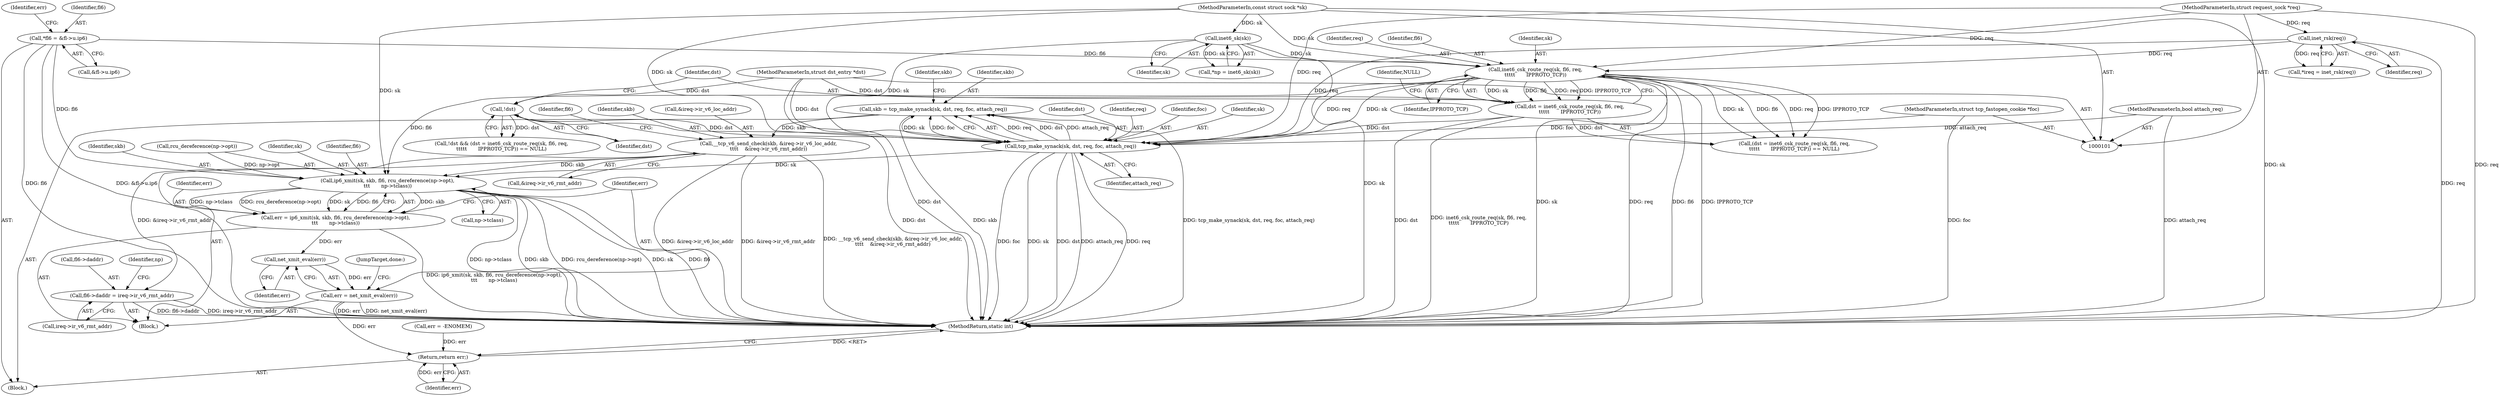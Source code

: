 digraph "0_linux_45f6fad84cc305103b28d73482b344d7f5b76f39_16@API" {
"1000159" [label="(Call,__tcp_v6_send_check(skb, &ireq->ir_v6_loc_addr,\n\t\t\t\t    &ireq->ir_v6_rmt_addr))"];
"1000148" [label="(Call,skb = tcp_make_synack(sk, dst, req, foc, attach_req))"];
"1000150" [label="(Call,tcp_make_synack(sk, dst, req, foc, attach_req))"];
"1000141" [label="(Call,inet6_csk_route_req(sk, fl6, req,\n\t\t\t\t\t       IPPROTO_TCP))"];
"1000117" [label="(Call,inet6_sk(sk))"];
"1000102" [label="(MethodParameterIn,const struct sock *sk)"];
"1000120" [label="(Call,*fl6 = &fl->u.ip6)"];
"1000112" [label="(Call,inet_rsk(req))"];
"1000105" [label="(MethodParameterIn,struct request_sock *req)"];
"1000139" [label="(Call,dst = inet6_csk_route_req(sk, fl6, req,\n\t\t\t\t\t       IPPROTO_TCP))"];
"1000103" [label="(MethodParameterIn,struct dst_entry *dst)"];
"1000136" [label="(Call,!dst)"];
"1000106" [label="(MethodParameterIn,struct tcp_fastopen_cookie *foc)"];
"1000107" [label="(MethodParameterIn,bool attach_req)"];
"1000169" [label="(Call,fl6->daddr = ireq->ir_v6_rmt_addr)"];
"1000195" [label="(Call,ip6_xmit(sk, skb, fl6, rcu_dereference(np->opt),\n\t\t\t       np->tclass))"];
"1000193" [label="(Call,err = ip6_xmit(sk, skb, fl6, rcu_dereference(np->opt),\n\t\t\t       np->tclass))"];
"1000208" [label="(Call,net_xmit_eval(err))"];
"1000206" [label="(Call,err = net_xmit_eval(err))"];
"1000211" [label="(Return,return err;)"];
"1000209" [label="(Identifier,err)"];
"1000173" [label="(Call,ireq->ir_v6_rmt_addr)"];
"1000143" [label="(Identifier,fl6)"];
"1000161" [label="(Call,&ireq->ir_v6_loc_addr)"];
"1000194" [label="(Identifier,err)"];
"1000137" [label="(Identifier,dst)"];
"1000150" [label="(Call,tcp_make_synack(sk, dst, req, foc, attach_req))"];
"1000141" [label="(Call,inet6_csk_route_req(sk, fl6, req,\n\t\t\t\t\t       IPPROTO_TCP))"];
"1000118" [label="(Identifier,sk)"];
"1000210" [label="(JumpTarget,done:)"];
"1000195" [label="(Call,ip6_xmit(sk, skb, fl6, rcu_dereference(np->opt),\n\t\t\t       np->tclass))"];
"1000203" [label="(Call,np->tclass)"];
"1000155" [label="(Identifier,attach_req)"];
"1000152" [label="(Identifier,dst)"];
"1000115" [label="(Call,*np = inet6_sk(sk))"];
"1000212" [label="(Identifier,err)"];
"1000159" [label="(Call,__tcp_v6_send_check(skb, &ireq->ir_v6_loc_addr,\n\t\t\t\t    &ireq->ir_v6_rmt_addr))"];
"1000198" [label="(Identifier,fl6)"];
"1000142" [label="(Identifier,sk)"];
"1000120" [label="(Call,*fl6 = &fl->u.ip6)"];
"1000105" [label="(MethodParameterIn,struct request_sock *req)"];
"1000110" [label="(Call,*ireq = inet_rsk(req))"];
"1000140" [label="(Identifier,dst)"];
"1000145" [label="(Identifier,IPPROTO_TCP)"];
"1000171" [label="(Identifier,fl6)"];
"1000211" [label="(Return,return err;)"];
"1000138" [label="(Call,(dst = inet6_csk_route_req(sk, fl6, req,\n\t\t\t\t\t       IPPROTO_TCP)) == NULL)"];
"1000157" [label="(Identifier,skb)"];
"1000108" [label="(Block,)"];
"1000197" [label="(Identifier,skb)"];
"1000144" [label="(Identifier,req)"];
"1000130" [label="(Call,err = -ENOMEM)"];
"1000207" [label="(Identifier,err)"];
"1000199" [label="(Call,rcu_dereference(np->opt))"];
"1000117" [label="(Call,inet6_sk(sk))"];
"1000213" [label="(MethodReturn,static int)"];
"1000107" [label="(MethodParameterIn,bool attach_req)"];
"1000135" [label="(Call,!dst && (dst = inet6_csk_route_req(sk, fl6, req,\n\t\t\t\t\t       IPPROTO_TCP)) == NULL)"];
"1000103" [label="(MethodParameterIn,struct dst_entry *dst)"];
"1000146" [label="(Identifier,NULL)"];
"1000106" [label="(MethodParameterIn,struct tcp_fastopen_cookie *foc)"];
"1000112" [label="(Call,inet_rsk(req))"];
"1000121" [label="(Identifier,fl6)"];
"1000170" [label="(Call,fl6->daddr)"];
"1000139" [label="(Call,dst = inet6_csk_route_req(sk, fl6, req,\n\t\t\t\t\t       IPPROTO_TCP))"];
"1000158" [label="(Block,)"];
"1000196" [label="(Identifier,sk)"];
"1000206" [label="(Call,err = net_xmit_eval(err))"];
"1000148" [label="(Call,skb = tcp_make_synack(sk, dst, req, foc, attach_req))"];
"1000149" [label="(Identifier,skb)"];
"1000153" [label="(Identifier,req)"];
"1000102" [label="(MethodParameterIn,const struct sock *sk)"];
"1000113" [label="(Identifier,req)"];
"1000154" [label="(Identifier,foc)"];
"1000122" [label="(Call,&fl->u.ip6)"];
"1000208" [label="(Call,net_xmit_eval(err))"];
"1000160" [label="(Identifier,skb)"];
"1000179" [label="(Identifier,np)"];
"1000193" [label="(Call,err = ip6_xmit(sk, skb, fl6, rcu_dereference(np->opt),\n\t\t\t       np->tclass))"];
"1000131" [label="(Identifier,err)"];
"1000151" [label="(Identifier,sk)"];
"1000169" [label="(Call,fl6->daddr = ireq->ir_v6_rmt_addr)"];
"1000165" [label="(Call,&ireq->ir_v6_rmt_addr)"];
"1000136" [label="(Call,!dst)"];
"1000159" -> "1000158"  [label="AST: "];
"1000159" -> "1000165"  [label="CFG: "];
"1000160" -> "1000159"  [label="AST: "];
"1000161" -> "1000159"  [label="AST: "];
"1000165" -> "1000159"  [label="AST: "];
"1000171" -> "1000159"  [label="CFG: "];
"1000159" -> "1000213"  [label="DDG: __tcp_v6_send_check(skb, &ireq->ir_v6_loc_addr,\n\t\t\t\t    &ireq->ir_v6_rmt_addr)"];
"1000159" -> "1000213"  [label="DDG: &ireq->ir_v6_loc_addr"];
"1000159" -> "1000213"  [label="DDG: &ireq->ir_v6_rmt_addr"];
"1000148" -> "1000159"  [label="DDG: skb"];
"1000159" -> "1000169"  [label="DDG: &ireq->ir_v6_rmt_addr"];
"1000159" -> "1000195"  [label="DDG: skb"];
"1000148" -> "1000108"  [label="AST: "];
"1000148" -> "1000150"  [label="CFG: "];
"1000149" -> "1000148"  [label="AST: "];
"1000150" -> "1000148"  [label="AST: "];
"1000157" -> "1000148"  [label="CFG: "];
"1000148" -> "1000213"  [label="DDG: skb"];
"1000148" -> "1000213"  [label="DDG: tcp_make_synack(sk, dst, req, foc, attach_req)"];
"1000150" -> "1000148"  [label="DDG: req"];
"1000150" -> "1000148"  [label="DDG: dst"];
"1000150" -> "1000148"  [label="DDG: attach_req"];
"1000150" -> "1000148"  [label="DDG: sk"];
"1000150" -> "1000148"  [label="DDG: foc"];
"1000150" -> "1000155"  [label="CFG: "];
"1000151" -> "1000150"  [label="AST: "];
"1000152" -> "1000150"  [label="AST: "];
"1000153" -> "1000150"  [label="AST: "];
"1000154" -> "1000150"  [label="AST: "];
"1000155" -> "1000150"  [label="AST: "];
"1000150" -> "1000213"  [label="DDG: foc"];
"1000150" -> "1000213"  [label="DDG: sk"];
"1000150" -> "1000213"  [label="DDG: dst"];
"1000150" -> "1000213"  [label="DDG: attach_req"];
"1000150" -> "1000213"  [label="DDG: req"];
"1000141" -> "1000150"  [label="DDG: sk"];
"1000141" -> "1000150"  [label="DDG: req"];
"1000117" -> "1000150"  [label="DDG: sk"];
"1000102" -> "1000150"  [label="DDG: sk"];
"1000139" -> "1000150"  [label="DDG: dst"];
"1000136" -> "1000150"  [label="DDG: dst"];
"1000103" -> "1000150"  [label="DDG: dst"];
"1000112" -> "1000150"  [label="DDG: req"];
"1000105" -> "1000150"  [label="DDG: req"];
"1000106" -> "1000150"  [label="DDG: foc"];
"1000107" -> "1000150"  [label="DDG: attach_req"];
"1000150" -> "1000195"  [label="DDG: sk"];
"1000141" -> "1000139"  [label="AST: "];
"1000141" -> "1000145"  [label="CFG: "];
"1000142" -> "1000141"  [label="AST: "];
"1000143" -> "1000141"  [label="AST: "];
"1000144" -> "1000141"  [label="AST: "];
"1000145" -> "1000141"  [label="AST: "];
"1000139" -> "1000141"  [label="CFG: "];
"1000141" -> "1000213"  [label="DDG: sk"];
"1000141" -> "1000213"  [label="DDG: req"];
"1000141" -> "1000213"  [label="DDG: fl6"];
"1000141" -> "1000213"  [label="DDG: IPPROTO_TCP"];
"1000141" -> "1000138"  [label="DDG: sk"];
"1000141" -> "1000138"  [label="DDG: fl6"];
"1000141" -> "1000138"  [label="DDG: req"];
"1000141" -> "1000138"  [label="DDG: IPPROTO_TCP"];
"1000141" -> "1000139"  [label="DDG: sk"];
"1000141" -> "1000139"  [label="DDG: fl6"];
"1000141" -> "1000139"  [label="DDG: req"];
"1000141" -> "1000139"  [label="DDG: IPPROTO_TCP"];
"1000117" -> "1000141"  [label="DDG: sk"];
"1000102" -> "1000141"  [label="DDG: sk"];
"1000120" -> "1000141"  [label="DDG: fl6"];
"1000112" -> "1000141"  [label="DDG: req"];
"1000105" -> "1000141"  [label="DDG: req"];
"1000141" -> "1000195"  [label="DDG: fl6"];
"1000117" -> "1000115"  [label="AST: "];
"1000117" -> "1000118"  [label="CFG: "];
"1000118" -> "1000117"  [label="AST: "];
"1000115" -> "1000117"  [label="CFG: "];
"1000117" -> "1000213"  [label="DDG: sk"];
"1000117" -> "1000115"  [label="DDG: sk"];
"1000102" -> "1000117"  [label="DDG: sk"];
"1000102" -> "1000101"  [label="AST: "];
"1000102" -> "1000213"  [label="DDG: sk"];
"1000102" -> "1000195"  [label="DDG: sk"];
"1000120" -> "1000108"  [label="AST: "];
"1000120" -> "1000122"  [label="CFG: "];
"1000121" -> "1000120"  [label="AST: "];
"1000122" -> "1000120"  [label="AST: "];
"1000131" -> "1000120"  [label="CFG: "];
"1000120" -> "1000213"  [label="DDG: fl6"];
"1000120" -> "1000213"  [label="DDG: &fl->u.ip6"];
"1000120" -> "1000195"  [label="DDG: fl6"];
"1000112" -> "1000110"  [label="AST: "];
"1000112" -> "1000113"  [label="CFG: "];
"1000113" -> "1000112"  [label="AST: "];
"1000110" -> "1000112"  [label="CFG: "];
"1000112" -> "1000213"  [label="DDG: req"];
"1000112" -> "1000110"  [label="DDG: req"];
"1000105" -> "1000112"  [label="DDG: req"];
"1000105" -> "1000101"  [label="AST: "];
"1000105" -> "1000213"  [label="DDG: req"];
"1000139" -> "1000138"  [label="AST: "];
"1000140" -> "1000139"  [label="AST: "];
"1000146" -> "1000139"  [label="CFG: "];
"1000139" -> "1000213"  [label="DDG: inet6_csk_route_req(sk, fl6, req,\n\t\t\t\t\t       IPPROTO_TCP)"];
"1000139" -> "1000213"  [label="DDG: dst"];
"1000139" -> "1000138"  [label="DDG: dst"];
"1000103" -> "1000139"  [label="DDG: dst"];
"1000103" -> "1000101"  [label="AST: "];
"1000103" -> "1000213"  [label="DDG: dst"];
"1000103" -> "1000136"  [label="DDG: dst"];
"1000136" -> "1000135"  [label="AST: "];
"1000136" -> "1000137"  [label="CFG: "];
"1000137" -> "1000136"  [label="AST: "];
"1000140" -> "1000136"  [label="CFG: "];
"1000135" -> "1000136"  [label="CFG: "];
"1000136" -> "1000213"  [label="DDG: dst"];
"1000136" -> "1000135"  [label="DDG: dst"];
"1000106" -> "1000101"  [label="AST: "];
"1000106" -> "1000213"  [label="DDG: foc"];
"1000107" -> "1000101"  [label="AST: "];
"1000107" -> "1000213"  [label="DDG: attach_req"];
"1000169" -> "1000158"  [label="AST: "];
"1000169" -> "1000173"  [label="CFG: "];
"1000170" -> "1000169"  [label="AST: "];
"1000173" -> "1000169"  [label="AST: "];
"1000179" -> "1000169"  [label="CFG: "];
"1000169" -> "1000213"  [label="DDG: ireq->ir_v6_rmt_addr"];
"1000169" -> "1000213"  [label="DDG: fl6->daddr"];
"1000195" -> "1000193"  [label="AST: "];
"1000195" -> "1000203"  [label="CFG: "];
"1000196" -> "1000195"  [label="AST: "];
"1000197" -> "1000195"  [label="AST: "];
"1000198" -> "1000195"  [label="AST: "];
"1000199" -> "1000195"  [label="AST: "];
"1000203" -> "1000195"  [label="AST: "];
"1000193" -> "1000195"  [label="CFG: "];
"1000195" -> "1000213"  [label="DDG: np->tclass"];
"1000195" -> "1000213"  [label="DDG: skb"];
"1000195" -> "1000213"  [label="DDG: rcu_dereference(np->opt)"];
"1000195" -> "1000213"  [label="DDG: sk"];
"1000195" -> "1000213"  [label="DDG: fl6"];
"1000195" -> "1000193"  [label="DDG: skb"];
"1000195" -> "1000193"  [label="DDG: np->tclass"];
"1000195" -> "1000193"  [label="DDG: rcu_dereference(np->opt)"];
"1000195" -> "1000193"  [label="DDG: sk"];
"1000195" -> "1000193"  [label="DDG: fl6"];
"1000199" -> "1000195"  [label="DDG: np->opt"];
"1000193" -> "1000158"  [label="AST: "];
"1000194" -> "1000193"  [label="AST: "];
"1000207" -> "1000193"  [label="CFG: "];
"1000193" -> "1000213"  [label="DDG: ip6_xmit(sk, skb, fl6, rcu_dereference(np->opt),\n\t\t\t       np->tclass)"];
"1000193" -> "1000208"  [label="DDG: err"];
"1000208" -> "1000206"  [label="AST: "];
"1000208" -> "1000209"  [label="CFG: "];
"1000209" -> "1000208"  [label="AST: "];
"1000206" -> "1000208"  [label="CFG: "];
"1000208" -> "1000206"  [label="DDG: err"];
"1000206" -> "1000158"  [label="AST: "];
"1000207" -> "1000206"  [label="AST: "];
"1000210" -> "1000206"  [label="CFG: "];
"1000206" -> "1000213"  [label="DDG: net_xmit_eval(err)"];
"1000206" -> "1000213"  [label="DDG: err"];
"1000206" -> "1000211"  [label="DDG: err"];
"1000211" -> "1000108"  [label="AST: "];
"1000211" -> "1000212"  [label="CFG: "];
"1000212" -> "1000211"  [label="AST: "];
"1000213" -> "1000211"  [label="CFG: "];
"1000211" -> "1000213"  [label="DDG: <RET>"];
"1000212" -> "1000211"  [label="DDG: err"];
"1000130" -> "1000211"  [label="DDG: err"];
}
